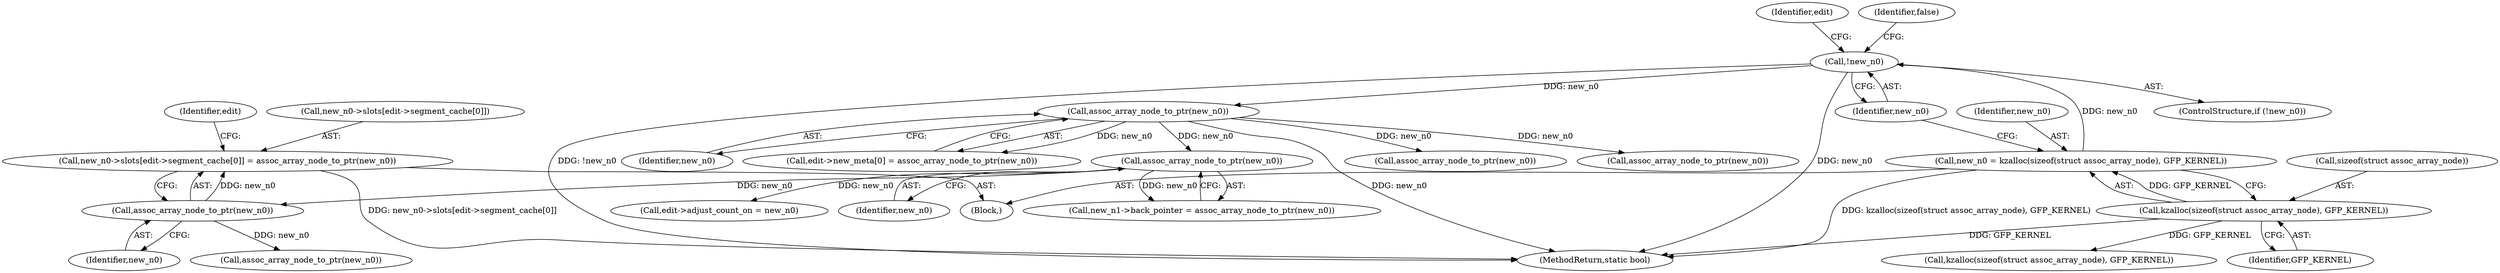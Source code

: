 digraph "0_linux_ea6789980fdaa610d7eb63602c746bf6ec70cd2b@pointer" {
"1000932" [label="(Call,new_n0->slots[edit->segment_cache[0]] = assoc_array_node_to_ptr(new_n0))"];
"1000942" [label="(Call,assoc_array_node_to_ptr(new_n0))"];
"1000889" [label="(Call,assoc_array_node_to_ptr(new_n0))"];
"1000280" [label="(Call,assoc_array_node_to_ptr(new_n0))"];
"1000270" [label="(Call,!new_n0)"];
"1000263" [label="(Call,new_n0 = kzalloc(sizeof(struct assoc_array_node), GFP_KERNEL))"];
"1000265" [label="(Call,kzalloc(sizeof(struct assoc_array_node), GFP_KERNEL))"];
"1000268" [label="(Identifier,GFP_KERNEL)"];
"1000270" [label="(Call,!new_n0)"];
"1000277" [label="(Identifier,edit)"];
"1001109" [label="(Call,assoc_array_node_to_ptr(new_n0))"];
"1000946" [label="(Identifier,edit)"];
"1000265" [label="(Call,kzalloc(sizeof(struct assoc_array_node), GFP_KERNEL))"];
"1000943" [label="(Identifier,new_n0)"];
"1000284" [label="(Call,kzalloc(sizeof(struct assoc_array_node), GFP_KERNEL))"];
"1000122" [label="(Block,)"];
"1000907" [label="(Call,edit->adjust_count_on = new_n0)"];
"1000269" [label="(ControlStructure,if (!new_n0))"];
"1000271" [label="(Identifier,new_n0)"];
"1000425" [label="(Call,assoc_array_node_to_ptr(new_n0))"];
"1000273" [label="(Identifier,false)"];
"1000890" [label="(Identifier,new_n0)"];
"1000281" [label="(Identifier,new_n0)"];
"1000985" [label="(Call,assoc_array_node_to_ptr(new_n0))"];
"1000932" [label="(Call,new_n0->slots[edit->segment_cache[0]] = assoc_array_node_to_ptr(new_n0))"];
"1000885" [label="(Call,new_n1->back_pointer = assoc_array_node_to_ptr(new_n0))"];
"1000263" [label="(Call,new_n0 = kzalloc(sizeof(struct assoc_array_node), GFP_KERNEL))"];
"1000274" [label="(Call,edit->new_meta[0] = assoc_array_node_to_ptr(new_n0))"];
"1001251" [label="(MethodReturn,static bool)"];
"1000933" [label="(Call,new_n0->slots[edit->segment_cache[0]])"];
"1000264" [label="(Identifier,new_n0)"];
"1000280" [label="(Call,assoc_array_node_to_ptr(new_n0))"];
"1000889" [label="(Call,assoc_array_node_to_ptr(new_n0))"];
"1000942" [label="(Call,assoc_array_node_to_ptr(new_n0))"];
"1000266" [label="(Call,sizeof(struct assoc_array_node))"];
"1000932" -> "1000122"  [label="AST: "];
"1000932" -> "1000942"  [label="CFG: "];
"1000933" -> "1000932"  [label="AST: "];
"1000942" -> "1000932"  [label="AST: "];
"1000946" -> "1000932"  [label="CFG: "];
"1000932" -> "1001251"  [label="DDG: new_n0->slots[edit->segment_cache[0]]"];
"1000942" -> "1000932"  [label="DDG: new_n0"];
"1000942" -> "1000943"  [label="CFG: "];
"1000943" -> "1000942"  [label="AST: "];
"1000889" -> "1000942"  [label="DDG: new_n0"];
"1000942" -> "1000985"  [label="DDG: new_n0"];
"1000889" -> "1000885"  [label="AST: "];
"1000889" -> "1000890"  [label="CFG: "];
"1000890" -> "1000889"  [label="AST: "];
"1000885" -> "1000889"  [label="CFG: "];
"1000889" -> "1000885"  [label="DDG: new_n0"];
"1000280" -> "1000889"  [label="DDG: new_n0"];
"1000889" -> "1000907"  [label="DDG: new_n0"];
"1000280" -> "1000274"  [label="AST: "];
"1000280" -> "1000281"  [label="CFG: "];
"1000281" -> "1000280"  [label="AST: "];
"1000274" -> "1000280"  [label="CFG: "];
"1000280" -> "1001251"  [label="DDG: new_n0"];
"1000280" -> "1000274"  [label="DDG: new_n0"];
"1000270" -> "1000280"  [label="DDG: new_n0"];
"1000280" -> "1000425"  [label="DDG: new_n0"];
"1000280" -> "1001109"  [label="DDG: new_n0"];
"1000270" -> "1000269"  [label="AST: "];
"1000270" -> "1000271"  [label="CFG: "];
"1000271" -> "1000270"  [label="AST: "];
"1000273" -> "1000270"  [label="CFG: "];
"1000277" -> "1000270"  [label="CFG: "];
"1000270" -> "1001251"  [label="DDG: !new_n0"];
"1000270" -> "1001251"  [label="DDG: new_n0"];
"1000263" -> "1000270"  [label="DDG: new_n0"];
"1000263" -> "1000122"  [label="AST: "];
"1000263" -> "1000265"  [label="CFG: "];
"1000264" -> "1000263"  [label="AST: "];
"1000265" -> "1000263"  [label="AST: "];
"1000271" -> "1000263"  [label="CFG: "];
"1000263" -> "1001251"  [label="DDG: kzalloc(sizeof(struct assoc_array_node), GFP_KERNEL)"];
"1000265" -> "1000263"  [label="DDG: GFP_KERNEL"];
"1000265" -> "1000268"  [label="CFG: "];
"1000266" -> "1000265"  [label="AST: "];
"1000268" -> "1000265"  [label="AST: "];
"1000265" -> "1001251"  [label="DDG: GFP_KERNEL"];
"1000265" -> "1000284"  [label="DDG: GFP_KERNEL"];
}

